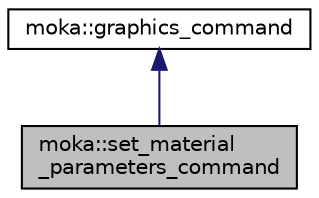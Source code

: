 digraph "moka::set_material_parameters_command"
{
 // LATEX_PDF_SIZE
  edge [fontname="Helvetica",fontsize="10",labelfontname="Helvetica",labelfontsize="10"];
  node [fontname="Helvetica",fontsize="10",shape=record];
  Node0 [label="moka::set_material\l_parameters_command",height=0.2,width=0.4,color="black", fillcolor="grey75", style="filled", fontcolor="black",tooltip="Update material parameters before drawing."];
  Node1 -> Node0 [dir="back",color="midnightblue",fontsize="10",style="solid",fontname="Helvetica"];
  Node1 [label="moka::graphics_command",height=0.2,width=0.4,color="black", fillcolor="white", style="filled",URL="$classmoka_1_1graphics__command.html",tooltip="Base type for graphics commands."];
}
